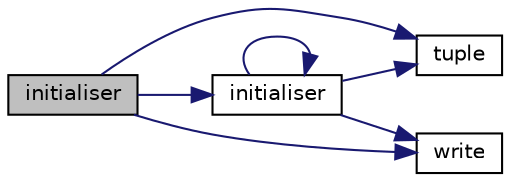 digraph "initialiser"
{
 // LATEX_PDF_SIZE
  edge [fontname="Helvetica",fontsize="10",labelfontname="Helvetica",labelfontsize="10"];
  node [fontname="Helvetica",fontsize="10",shape=record];
  rankdir="LR";
  Node1 [label="initialiser",height=0.2,width=0.4,color="black", fillcolor="grey75", style="filled", fontcolor="black",tooltip="Lit un fichier .txt pour initialiser le labyrinthe."];
  Node1 -> Node2 [color="midnightblue",fontsize="10",style="solid",fontname="Helvetica"];
  Node2 [label="initialiser",height=0.2,width=0.4,color="black", fillcolor="white", style="filled",URL="$labyrinthe_8cpp.html#a01c1137f006923127d77b9c7286c0eb6",tooltip="Lit un fichier .txt pour initialiser le labyrinthe."];
  Node2 -> Node2 [color="midnightblue",fontsize="10",style="solid",fontname="Helvetica"];
  Node2 -> Node3 [color="midnightblue",fontsize="10",style="solid",fontname="Helvetica"];
  Node3 [label="tuple",height=0.2,width=0.4,color="black", fillcolor="white", style="filled",URL="$vecteur3_d_8cpp.html#ac464ede94b2cb4d8d0101f8653c0f31c",tooltip="Création d'un vecteur à trois coordonnées."];
  Node2 -> Node4 [color="midnightblue",fontsize="10",style="solid",fontname="Helvetica"];
  Node4 [label="write",height=0.2,width=0.4,color="black", fillcolor="white", style="filled",URL="$tableau2_d_8cpp.html#ac59d14ce7a8df3fe5f7a66f208de09ba",tooltip="Remplir une case du tableau avec un Item."];
  Node1 -> Node3 [color="midnightblue",fontsize="10",style="solid",fontname="Helvetica"];
  Node1 -> Node4 [color="midnightblue",fontsize="10",style="solid",fontname="Helvetica"];
}
